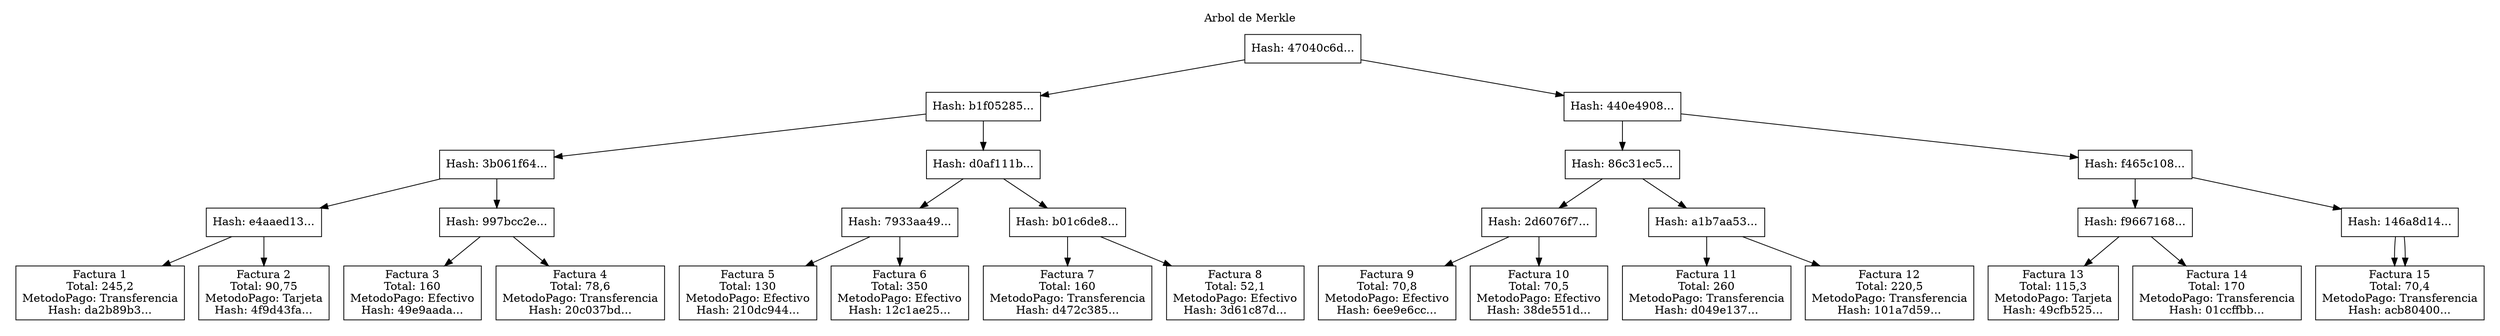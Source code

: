 digraph Merkle{
	node [shape=record];
	graph[pencolor=transparent];
	subgraph cluster_0{
		label = "Arbol de Merkle";
		node0 [label=		"Hash: 47040c6d..."];
		node0 -> node1		node1 [label=		"Hash: b1f05285..."];
		node1 -> node2		node2 [label=		"Hash: 3b061f64..."];
		node2 -> node3		node3 [label=		"Hash: e4aaed13..."];
		node3 -> node4		node4 [label=		"Factura 1\nTotal: 245,2\nMetodoPago: Transferencia\nHash: da2b89b3..."];
		node3 -> node5		node5 [label=		"Factura 2\nTotal: 90,75\nMetodoPago: Tarjeta\nHash: 4f9d43fa..."];
		node2 -> node6		node6 [label=		"Hash: 997bcc2e..."];
		node6 -> node7		node7 [label=		"Factura 3\nTotal: 160\nMetodoPago: Efectivo\nHash: 49e9aada..."];
		node6 -> node8		node8 [label=		"Factura 4\nTotal: 78,6\nMetodoPago: Transferencia\nHash: 20c037bd..."];
		node1 -> node9		node9 [label=		"Hash: d0af111b..."];
		node9 -> node10		node10 [label=		"Hash: 7933aa49..."];
		node10 -> node11		node11 [label=		"Factura 5\nTotal: 130\nMetodoPago: Efectivo\nHash: 210dc944..."];
		node10 -> node12		node12 [label=		"Factura 6\nTotal: 350\nMetodoPago: Efectivo\nHash: 12c1ae25..."];
		node9 -> node13		node13 [label=		"Hash: b01c6de8..."];
		node13 -> node14		node14 [label=		"Factura 7\nTotal: 160\nMetodoPago: Transferencia\nHash: d472c385..."];
		node13 -> node15		node15 [label=		"Factura 8\nTotal: 52,1\nMetodoPago: Efectivo\nHash: 3d61c87d..."];
		node0 -> node16		node16 [label=		"Hash: 440e4908..."];
		node16 -> node17		node17 [label=		"Hash: 86c31ec5..."];
		node17 -> node18		node18 [label=		"Hash: 2d6076f7..."];
		node18 -> node19		node19 [label=		"Factura 9\nTotal: 70,8\nMetodoPago: Efectivo\nHash: 6ee9e6cc..."];
		node18 -> node20		node20 [label=		"Factura 10\nTotal: 70,5\nMetodoPago: Efectivo\nHash: 38de551d..."];
		node17 -> node21		node21 [label=		"Hash: a1b7aa53..."];
		node21 -> node22		node22 [label=		"Factura 11\nTotal: 260\nMetodoPago: Transferencia\nHash: d049e137..."];
		node21 -> node23		node23 [label=		"Factura 12\nTotal: 220,5\nMetodoPago: Transferencia\nHash: 101a7d59..."];
		node16 -> node24		node24 [label=		"Hash: f465c108..."];
		node24 -> node25		node25 [label=		"Hash: f9667168..."];
		node25 -> node26		node26 [label=		"Factura 13\nTotal: 115,3\nMetodoPago: Tarjeta\nHash: 49cfb525..."];
		node25 -> node27		node27 [label=		"Factura 14\nTotal: 170\nMetodoPago: Transferencia\nHash: 01ccffbb..."];
		node24 -> node28		node28 [label=		"Hash: 146a8d14..."];
		node28 -> node29		node29 [label=		"Factura 15\nTotal: 70,4\nMetodoPago: Transferencia\nHash: acb80400..."];
		node28 -> node29		node29 [label=		"Factura 15\nTotal: 70,4\nMetodoPago: Transferencia\nHash: acb80400..."];
		}
}
